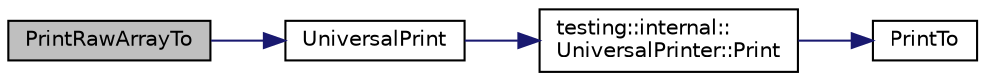 digraph "PrintRawArrayTo"
{
 // INTERACTIVE_SVG=YES
 // LATEX_PDF_SIZE
  bgcolor="transparent";
  edge [fontname="Helvetica",fontsize="10",labelfontname="Helvetica",labelfontsize="10"];
  node [fontname="Helvetica",fontsize="10",shape=record];
  rankdir="LR";
  Node1 [label="PrintRawArrayTo",height=0.2,width=0.4,color="black", fillcolor="grey75", style="filled", fontcolor="black",tooltip=" "];
  Node1 -> Node2 [color="midnightblue",fontsize="10",style="solid",fontname="Helvetica"];
  Node2 [label="UniversalPrint",height=0.2,width=0.4,color="black",URL="$d0/da7/namespacetesting_1_1internal_a94192b0c2627d18cbaa1800648745c2b.html#a94192b0c2627d18cbaa1800648745c2b",tooltip=" "];
  Node2 -> Node3 [color="midnightblue",fontsize="10",style="solid",fontname="Helvetica"];
  Node3 [label="testing::internal::\lUniversalPrinter::Print",height=0.2,width=0.4,color="black",URL="$d6/d16/classtesting_1_1internal_1_1UniversalPrinter_ac137bd6f09f642f1cd84e6da21383ff0.html#ac137bd6f09f642f1cd84e6da21383ff0",tooltip=" "];
  Node3 -> Node4 [color="midnightblue",fontsize="10",style="solid",fontname="Helvetica"];
  Node4 [label="PrintTo",height=0.2,width=0.4,color="black",URL="$d0/da7/namespacetesting_1_1internal_ade0b44c0a3af92096cbc72fa773cc02c.html#ade0b44c0a3af92096cbc72fa773cc02c",tooltip=" "];
}
